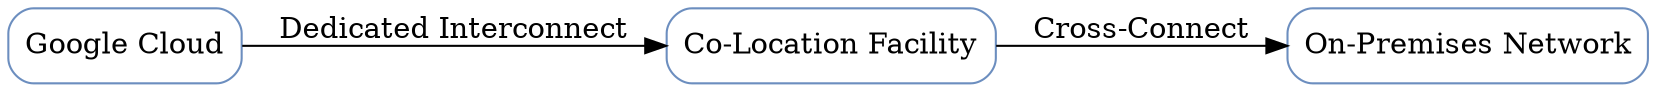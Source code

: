 
digraph G {
    rankdir=LR;
    node [shape=box, style=rounded, fillcolor="#dae8fc", color="#6c8ebf"];

    GoogleCloud [label="Google Cloud"];
    OnPrem [label="On-Premises Network"];
    ColoFacility [label="Co-Location Facility"];

    GoogleCloud -> ColoFacility [label="Dedicated Interconnect", color="#333", fontcolor="#333"];
    ColoFacility -> OnPrem [label="Cross-Connect", color="#333", fontcolor="#333"];
}

